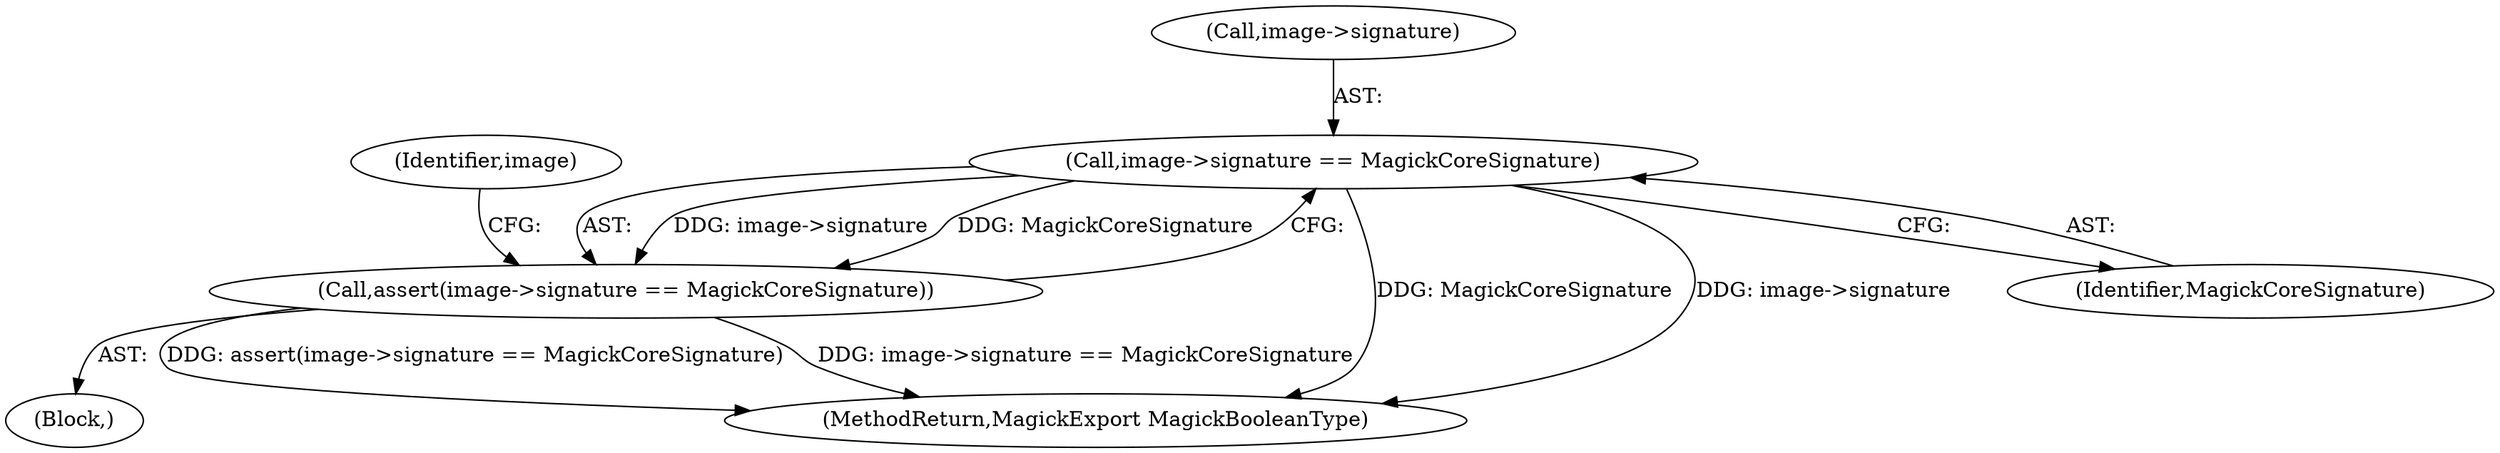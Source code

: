 digraph "0_ImageMagick_b61d35eaccc0a7ddeff8a1c3abfcd0a43ccf210b@pointer" {
"1000153" [label="(Call,image->signature == MagickCoreSignature)"];
"1000152" [label="(Call,assert(image->signature == MagickCoreSignature))"];
"1000153" [label="(Call,image->signature == MagickCoreSignature)"];
"1000143" [label="(Block,)"];
"1000161" [label="(Identifier,image)"];
"1000152" [label="(Call,assert(image->signature == MagickCoreSignature))"];
"1000154" [label="(Call,image->signature)"];
"1001257" [label="(MethodReturn,MagickExport MagickBooleanType)"];
"1000157" [label="(Identifier,MagickCoreSignature)"];
"1000153" -> "1000152"  [label="AST: "];
"1000153" -> "1000157"  [label="CFG: "];
"1000154" -> "1000153"  [label="AST: "];
"1000157" -> "1000153"  [label="AST: "];
"1000152" -> "1000153"  [label="CFG: "];
"1000153" -> "1001257"  [label="DDG: MagickCoreSignature"];
"1000153" -> "1001257"  [label="DDG: image->signature"];
"1000153" -> "1000152"  [label="DDG: image->signature"];
"1000153" -> "1000152"  [label="DDG: MagickCoreSignature"];
"1000152" -> "1000143"  [label="AST: "];
"1000161" -> "1000152"  [label="CFG: "];
"1000152" -> "1001257"  [label="DDG: assert(image->signature == MagickCoreSignature)"];
"1000152" -> "1001257"  [label="DDG: image->signature == MagickCoreSignature"];
}
